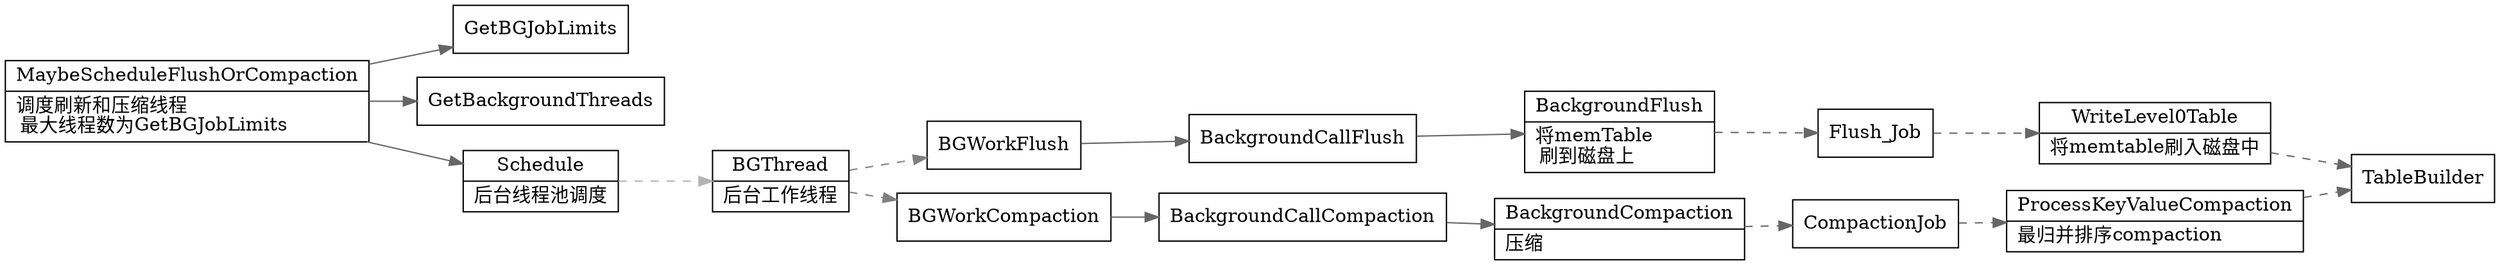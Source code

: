 digraph MaybeScheduleFlushOrCompaction {
  node[shape=box];
  edge[color=gray40];
  newrank=true;
  rankdir=LR;
  MaybeScheduleFlushOrCompaction[shape="record";
    label="{{
      MaybeScheduleFlushOrCompaction|
      调度刷新和压缩线程\l
      最大线程数为GetBGJobLimits\l
    }}";
  ];
  MaybeScheduleFlushOrCompaction -> {
    GetBGJobLimits;
    GetBackgroundThreads;
    Schedule;
  }
  Schedule[shape="record";
    label="{{
      Schedule|
      后台线程池调度
    }}";
  ];
  BGThread[shape="record";
    label="{{
      BGThread|
      后台工作线程
    }}";
  ];
  Schedule -> BGThread[style=dashed;color=gray70];

  BGThread -> {
    BGWorkFlush;
    BGWorkCompaction;
  }[style=dashed;color=gray50];

  BGWorkFlush -> {
    BackgroundCallFlush;
  }

  BackgroundCallFlush -> {
    BackgroundFlush;
  }
  BackgroundFlush[shape="record";
    label="{{
      BackgroundFlush|
      将memTable\l 
      刷到磁盘上\l
    }}";
  ];
  BackgroundFlush -> Flush_Job -> WriteLevel0Table -> TableBuilder[style=dashed;color=gray40];

  WriteLevel0Table[shape="record";
    label="{{
      WriteLevel0Table|
      将memtable刷入磁盘中
    }}";
  ];


  BGWorkCompaction -> {
    BackgroundCallCompaction;
  }
  BackgroundCallCompaction -> {
    BackgroundCompaction;
  }
  BackgroundCompaction[shape="record";
    label="{{
      BackgroundCompaction|
      压缩\l
    }}";
  ];
  BackgroundCompaction -> CompactionJob -> ProcessKeyValueCompaction -> TableBuilder[style=dashed;color=gray40];
  ProcessKeyValueCompaction[shape="record";
    label="{{
      ProcessKeyValueCompaction|
      最归并排序compaction\l
    }}";
  ];
}
